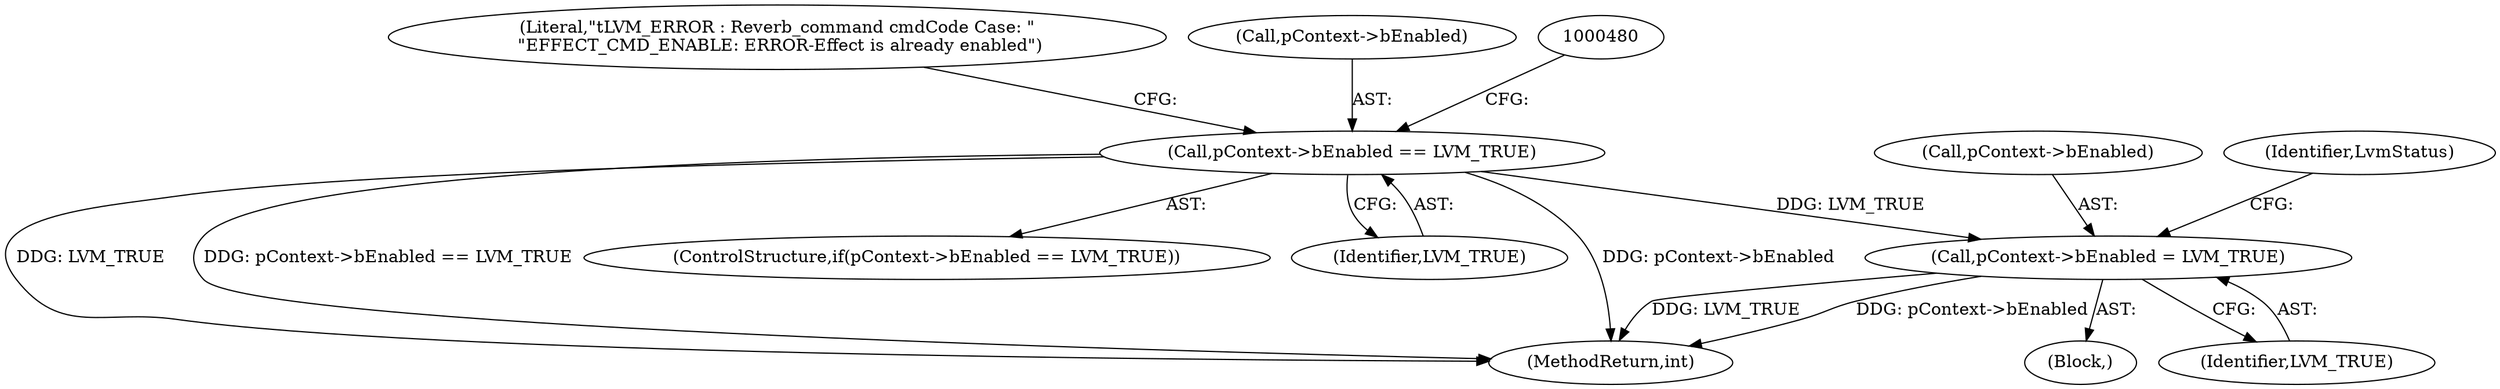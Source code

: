 digraph "0_Android_9e29523b9537983b4c4b205ff868d0b3bca0383b_0@pointer" {
"1000483" [label="(Call,pContext->bEnabled = LVM_TRUE)"];
"1000466" [label="(Call,pContext->bEnabled == LVM_TRUE)"];
"1000688" [label="(MethodReturn,int)"];
"1000465" [label="(ControlStructure,if(pContext->bEnabled == LVM_TRUE))"];
"1000138" [label="(Block,)"];
"1000470" [label="(Identifier,LVM_TRUE)"];
"1000484" [label="(Call,pContext->bEnabled)"];
"1000466" [label="(Call,pContext->bEnabled == LVM_TRUE)"];
"1000473" [label="(Literal,\"\tLVM_ERROR : Reverb_command cmdCode Case: \"\n \"EFFECT_CMD_ENABLE: ERROR-Effect is already enabled\")"];
"1000483" [label="(Call,pContext->bEnabled = LVM_TRUE)"];
"1000467" [label="(Call,pContext->bEnabled)"];
"1000489" [label="(Identifier,LvmStatus)"];
"1000487" [label="(Identifier,LVM_TRUE)"];
"1000483" -> "1000138"  [label="AST: "];
"1000483" -> "1000487"  [label="CFG: "];
"1000484" -> "1000483"  [label="AST: "];
"1000487" -> "1000483"  [label="AST: "];
"1000489" -> "1000483"  [label="CFG: "];
"1000483" -> "1000688"  [label="DDG: LVM_TRUE"];
"1000483" -> "1000688"  [label="DDG: pContext->bEnabled"];
"1000466" -> "1000483"  [label="DDG: LVM_TRUE"];
"1000466" -> "1000465"  [label="AST: "];
"1000466" -> "1000470"  [label="CFG: "];
"1000467" -> "1000466"  [label="AST: "];
"1000470" -> "1000466"  [label="AST: "];
"1000473" -> "1000466"  [label="CFG: "];
"1000480" -> "1000466"  [label="CFG: "];
"1000466" -> "1000688"  [label="DDG: pContext->bEnabled"];
"1000466" -> "1000688"  [label="DDG: LVM_TRUE"];
"1000466" -> "1000688"  [label="DDG: pContext->bEnabled == LVM_TRUE"];
}
